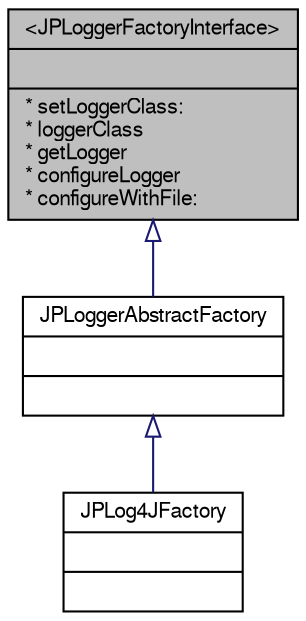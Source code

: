 digraph G
{
  edge [fontname="FreeSans",fontsize="10",labelfontname="FreeSans",labelfontsize="10"];
  node [fontname="FreeSans",fontsize="10",shape=record];
  Node1 [label="{\<JPLoggerFactoryInterface\>\n||* setLoggerClass:\l* loggerClass\l* getLogger\l* configureLogger\l* configureWithFile:\l}",height=0.2,width=0.4,color="black", fillcolor="grey75", style="filled" fontcolor="black"];
  Node1 -> Node2 [dir=back,color="midnightblue",fontsize="10",style="solid",arrowtail="empty",fontname="FreeSans"];
  Node2 [label="{JPLoggerAbstractFactory\n||}",height=0.2,width=0.4,color="black", fillcolor="white", style="filled",URL="$interface_j_p_logger_abstract_factory.html",tooltip="JPLoggerAbstractFactory missing documentation."];
  Node2 -> Node3 [dir=back,color="midnightblue",fontsize="10",style="solid",arrowtail="empty",fontname="FreeSans"];
  Node3 [label="{JPLog4JFactory\n||}",height=0.2,width=0.4,color="black", fillcolor="white", style="filled",URL="$interface_j_p_log4_j_factory.html",tooltip="JPLog4JFactory missing documentation."];
}
